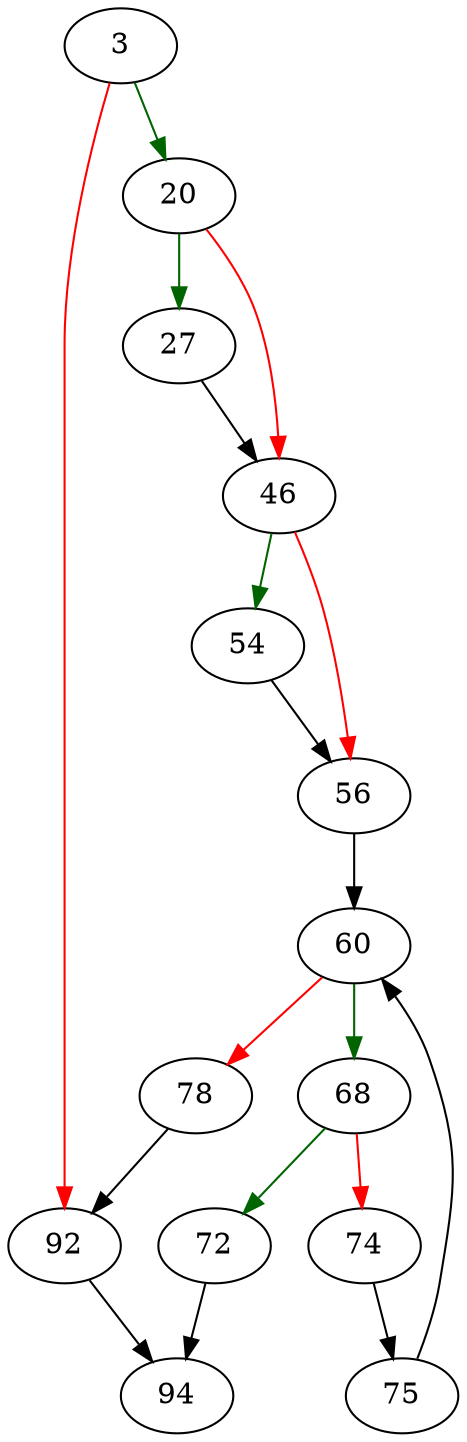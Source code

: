 strict digraph "walIndexAppend" {
	// Node definitions.
	3 [entry=true];
	20;
	92;
	27;
	46;
	54;
	56;
	60;
	68;
	78;
	72;
	74;
	94;
	75;

	// Edge definitions.
	3 -> 20 [
		color=darkgreen
		cond=true
	];
	3 -> 92 [
		color=red
		cond=false
	];
	20 -> 27 [
		color=darkgreen
		cond=true
	];
	20 -> 46 [
		color=red
		cond=false
	];
	92 -> 94;
	27 -> 46;
	46 -> 54 [
		color=darkgreen
		cond=true
	];
	46 -> 56 [
		color=red
		cond=false
	];
	54 -> 56;
	56 -> 60;
	60 -> 68 [
		color=darkgreen
		cond=true
	];
	60 -> 78 [
		color=red
		cond=false
	];
	68 -> 72 [
		color=darkgreen
		cond=true
	];
	68 -> 74 [
		color=red
		cond=false
	];
	78 -> 92;
	72 -> 94;
	74 -> 75;
	75 -> 60;
}